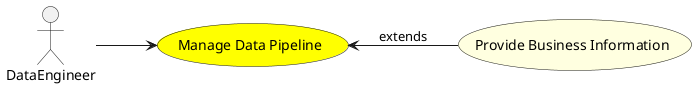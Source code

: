 @startuml


left to right direction

usecase "Manage Data Pipeline" as ManageDataPipeline #yellow

Actor "DataEngineer" as DataEngineer

DataEngineer --> ManageDataPipeline





usecase "Provide Business Information" as ProvideBusinessInformation #lightyellow

ManageDataPipeline <-- ProvideBusinessInformation : extends







@enduml

